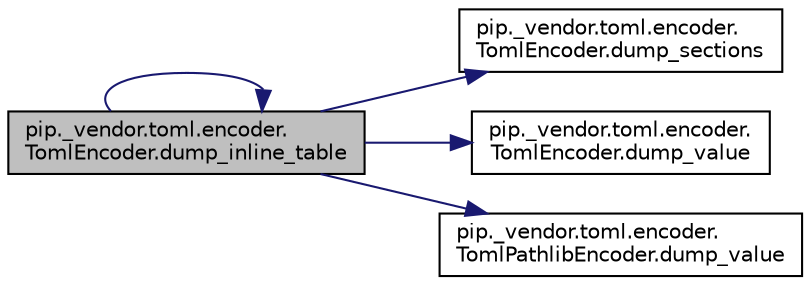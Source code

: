 digraph "pip._vendor.toml.encoder.TomlEncoder.dump_inline_table"
{
 // LATEX_PDF_SIZE
  edge [fontname="Helvetica",fontsize="10",labelfontname="Helvetica",labelfontsize="10"];
  node [fontname="Helvetica",fontsize="10",shape=record];
  rankdir="LR";
  Node1 [label="pip._vendor.toml.encoder.\lTomlEncoder.dump_inline_table",height=0.2,width=0.4,color="black", fillcolor="grey75", style="filled", fontcolor="black",tooltip=" "];
  Node1 -> Node1 [color="midnightblue",fontsize="10",style="solid",fontname="Helvetica"];
  Node1 -> Node2 [color="midnightblue",fontsize="10",style="solid",fontname="Helvetica"];
  Node2 [label="pip._vendor.toml.encoder.\lTomlEncoder.dump_sections",height=0.2,width=0.4,color="black", fillcolor="white", style="filled",URL="$d8/d54/classpip_1_1__vendor_1_1toml_1_1encoder_1_1_toml_encoder.html#a7149e823249a3c7a7e9dd382cc109698",tooltip=" "];
  Node1 -> Node3 [color="midnightblue",fontsize="10",style="solid",fontname="Helvetica"];
  Node3 [label="pip._vendor.toml.encoder.\lTomlEncoder.dump_value",height=0.2,width=0.4,color="black", fillcolor="white", style="filled",URL="$d8/d54/classpip_1_1__vendor_1_1toml_1_1encoder_1_1_toml_encoder.html#aff72d30250383a4ea0b6d63a26bcc378",tooltip=" "];
  Node1 -> Node4 [color="midnightblue",fontsize="10",style="solid",fontname="Helvetica"];
  Node4 [label="pip._vendor.toml.encoder.\lTomlPathlibEncoder.dump_value",height=0.2,width=0.4,color="black", fillcolor="white", style="filled",URL="$d7/df3/classpip_1_1__vendor_1_1toml_1_1encoder_1_1_toml_pathlib_encoder.html#addbc9bae18f49367f7a4ad34023a2f4d",tooltip=" "];
}
